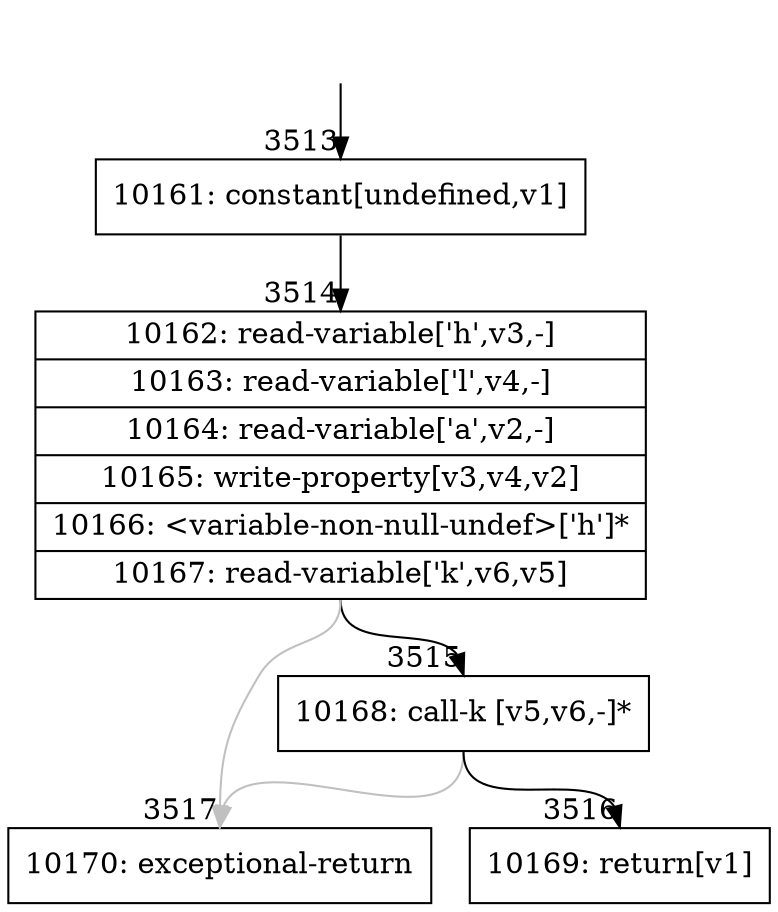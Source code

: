 digraph {
rankdir="TD"
BB_entry294[shape=none,label=""];
BB_entry294 -> BB3513 [tailport=s, headport=n, headlabel="    3513"]
BB3513 [shape=record label="{10161: constant[undefined,v1]}" ] 
BB3513 -> BB3514 [tailport=s, headport=n, headlabel="      3514"]
BB3514 [shape=record label="{10162: read-variable['h',v3,-]|10163: read-variable['l',v4,-]|10164: read-variable['a',v2,-]|10165: write-property[v3,v4,v2]|10166: \<variable-non-null-undef\>['h']*|10167: read-variable['k',v6,v5]}" ] 
BB3514 -> BB3515 [tailport=s, headport=n, headlabel="      3515"]
BB3514 -> BB3517 [tailport=s, headport=n, color=gray, headlabel="      3517"]
BB3515 [shape=record label="{10168: call-k [v5,v6,-]*}" ] 
BB3515 -> BB3516 [tailport=s, headport=n, headlabel="      3516"]
BB3515 -> BB3517 [tailport=s, headport=n, color=gray]
BB3516 [shape=record label="{10169: return[v1]}" ] 
BB3517 [shape=record label="{10170: exceptional-return}" ] 
}
